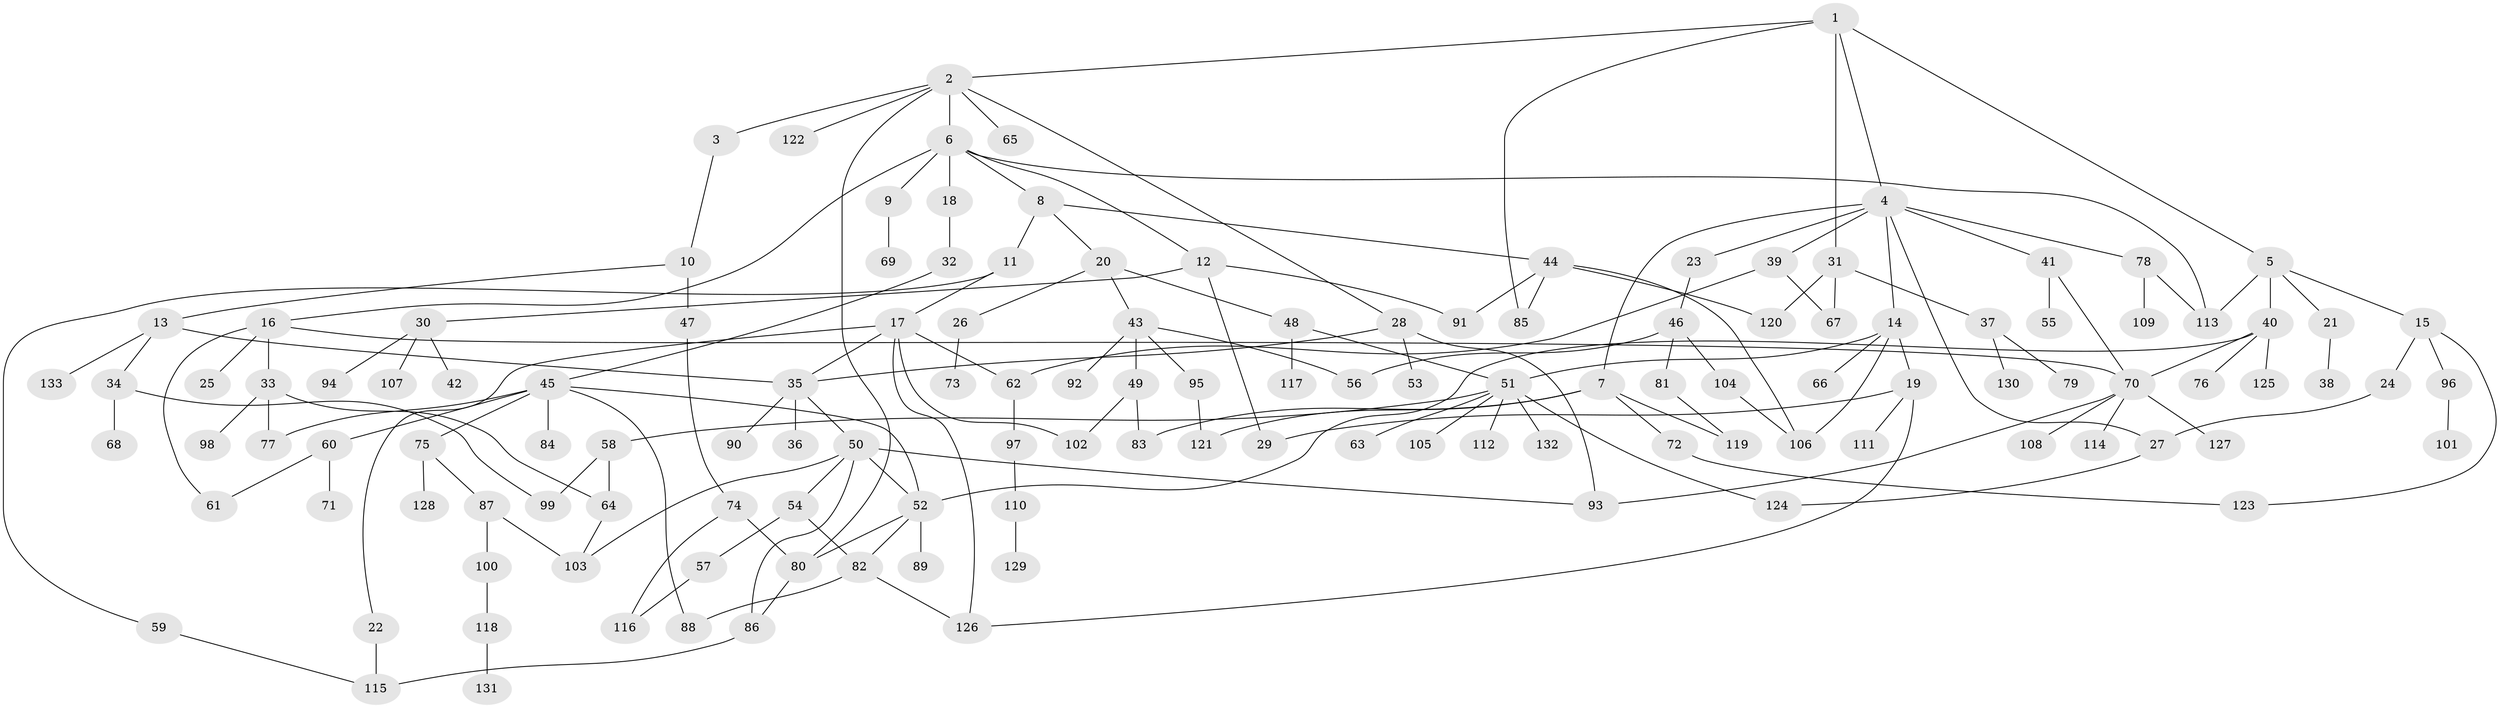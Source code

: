 // Generated by graph-tools (version 1.1) at 2025/34/03/09/25 02:34:24]
// undirected, 133 vertices, 175 edges
graph export_dot {
graph [start="1"]
  node [color=gray90,style=filled];
  1;
  2;
  3;
  4;
  5;
  6;
  7;
  8;
  9;
  10;
  11;
  12;
  13;
  14;
  15;
  16;
  17;
  18;
  19;
  20;
  21;
  22;
  23;
  24;
  25;
  26;
  27;
  28;
  29;
  30;
  31;
  32;
  33;
  34;
  35;
  36;
  37;
  38;
  39;
  40;
  41;
  42;
  43;
  44;
  45;
  46;
  47;
  48;
  49;
  50;
  51;
  52;
  53;
  54;
  55;
  56;
  57;
  58;
  59;
  60;
  61;
  62;
  63;
  64;
  65;
  66;
  67;
  68;
  69;
  70;
  71;
  72;
  73;
  74;
  75;
  76;
  77;
  78;
  79;
  80;
  81;
  82;
  83;
  84;
  85;
  86;
  87;
  88;
  89;
  90;
  91;
  92;
  93;
  94;
  95;
  96;
  97;
  98;
  99;
  100;
  101;
  102;
  103;
  104;
  105;
  106;
  107;
  108;
  109;
  110;
  111;
  112;
  113;
  114;
  115;
  116;
  117;
  118;
  119;
  120;
  121;
  122;
  123;
  124;
  125;
  126;
  127;
  128;
  129;
  130;
  131;
  132;
  133;
  1 -- 2;
  1 -- 4;
  1 -- 5;
  1 -- 31;
  1 -- 85;
  2 -- 3;
  2 -- 6;
  2 -- 28;
  2 -- 65;
  2 -- 122;
  2 -- 80;
  3 -- 10;
  4 -- 7;
  4 -- 14;
  4 -- 23;
  4 -- 27;
  4 -- 39;
  4 -- 41;
  4 -- 78;
  5 -- 15;
  5 -- 21;
  5 -- 40;
  5 -- 113;
  6 -- 8;
  6 -- 9;
  6 -- 12;
  6 -- 16;
  6 -- 18;
  6 -- 113;
  7 -- 72;
  7 -- 83;
  7 -- 119;
  7 -- 121;
  8 -- 11;
  8 -- 20;
  8 -- 44;
  9 -- 69;
  10 -- 13;
  10 -- 47;
  11 -- 17;
  11 -- 59;
  12 -- 29;
  12 -- 30;
  12 -- 91;
  13 -- 34;
  13 -- 35;
  13 -- 133;
  14 -- 19;
  14 -- 66;
  14 -- 51;
  14 -- 106;
  15 -- 24;
  15 -- 96;
  15 -- 123;
  16 -- 25;
  16 -- 33;
  16 -- 61;
  16 -- 70;
  17 -- 22;
  17 -- 126;
  17 -- 62;
  17 -- 35;
  17 -- 102;
  18 -- 32;
  19 -- 111;
  19 -- 126;
  19 -- 29;
  20 -- 26;
  20 -- 43;
  20 -- 48;
  21 -- 38;
  22 -- 115;
  23 -- 46;
  24 -- 27;
  26 -- 73;
  27 -- 124;
  28 -- 53;
  28 -- 93;
  28 -- 35;
  30 -- 42;
  30 -- 94;
  30 -- 107;
  31 -- 37;
  31 -- 67;
  31 -- 120;
  32 -- 45;
  33 -- 64;
  33 -- 98;
  33 -- 77;
  34 -- 68;
  34 -- 99;
  35 -- 36;
  35 -- 50;
  35 -- 90;
  37 -- 79;
  37 -- 130;
  39 -- 62;
  39 -- 67;
  40 -- 76;
  40 -- 125;
  40 -- 52;
  40 -- 70;
  41 -- 55;
  41 -- 70;
  43 -- 49;
  43 -- 56;
  43 -- 92;
  43 -- 95;
  44 -- 91;
  44 -- 106;
  44 -- 85;
  44 -- 120;
  45 -- 52;
  45 -- 60;
  45 -- 75;
  45 -- 77;
  45 -- 84;
  45 -- 88;
  46 -- 81;
  46 -- 104;
  46 -- 56;
  47 -- 74;
  48 -- 51;
  48 -- 117;
  49 -- 102;
  49 -- 83;
  50 -- 54;
  50 -- 86;
  50 -- 103;
  50 -- 52;
  50 -- 93;
  51 -- 58;
  51 -- 63;
  51 -- 105;
  51 -- 112;
  51 -- 132;
  51 -- 124;
  52 -- 80;
  52 -- 89;
  52 -- 82;
  54 -- 57;
  54 -- 82;
  57 -- 116;
  58 -- 99;
  58 -- 64;
  59 -- 115;
  60 -- 71;
  60 -- 61;
  62 -- 97;
  64 -- 103;
  70 -- 108;
  70 -- 114;
  70 -- 127;
  70 -- 93;
  72 -- 123;
  74 -- 80;
  74 -- 116;
  75 -- 87;
  75 -- 128;
  78 -- 109;
  78 -- 113;
  80 -- 86;
  81 -- 119;
  82 -- 88;
  82 -- 126;
  86 -- 115;
  87 -- 100;
  87 -- 103;
  95 -- 121;
  96 -- 101;
  97 -- 110;
  100 -- 118;
  104 -- 106;
  110 -- 129;
  118 -- 131;
}
